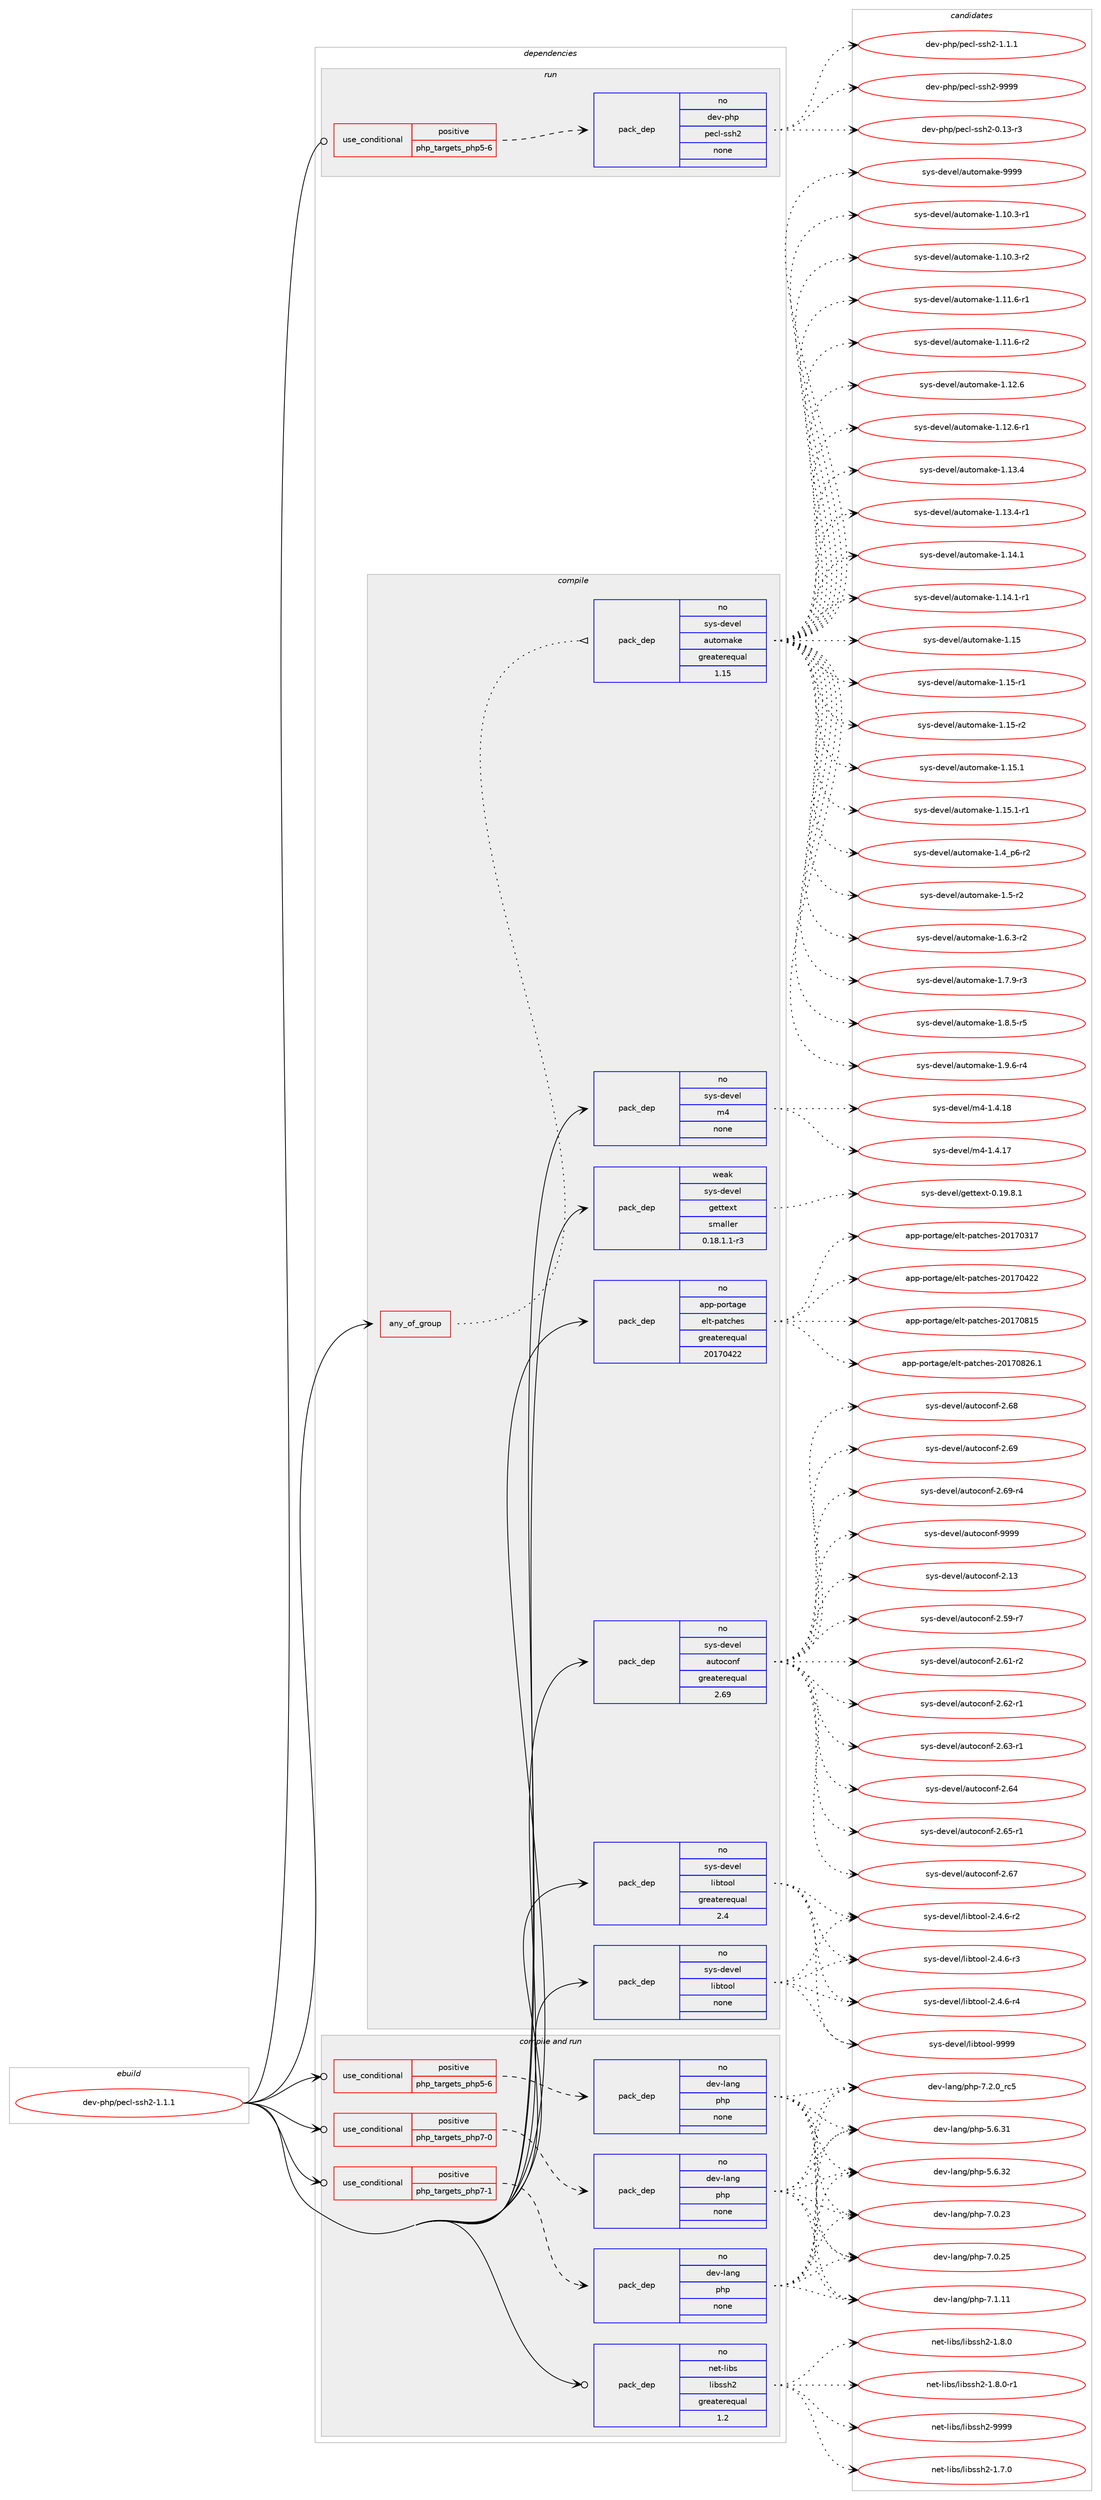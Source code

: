 digraph prolog {

# *************
# Graph options
# *************

newrank=true;
concentrate=true;
compound=true;
graph [rankdir=LR,fontname=Helvetica,fontsize=10,ranksep=1.5];#, ranksep=2.5, nodesep=0.2];
edge  [arrowhead=vee];
node  [fontname=Helvetica,fontsize=10];

# **********
# The ebuild
# **********

subgraph cluster_leftcol {
color=gray;
rank=same;
label=<<i>ebuild</i>>;
id [label="dev-php/pecl-ssh2-1.1.1", color=red, width=4, href="../dev-php/pecl-ssh2-1.1.1.svg"];
}

# ****************
# The dependencies
# ****************

subgraph cluster_midcol {
color=gray;
label=<<i>dependencies</i>>;
subgraph cluster_compile {
fillcolor="#eeeeee";
style=filled;
label=<<i>compile</i>>;
subgraph any3741 {
dependency143669 [label=<<TABLE BORDER="0" CELLBORDER="1" CELLSPACING="0" CELLPADDING="4"><TR><TD CELLPADDING="10">any_of_group</TD></TR></TABLE>>, shape=none, color=red];subgraph pack111215 {
dependency143670 [label=<<TABLE BORDER="0" CELLBORDER="1" CELLSPACING="0" CELLPADDING="4" WIDTH="220"><TR><TD ROWSPAN="6" CELLPADDING="30">pack_dep</TD></TR><TR><TD WIDTH="110">no</TD></TR><TR><TD>sys-devel</TD></TR><TR><TD>automake</TD></TR><TR><TD>greaterequal</TD></TR><TR><TD>1.15</TD></TR></TABLE>>, shape=none, color=blue];
}
dependency143669:e -> dependency143670:w [weight=20,style="dotted",arrowhead="oinv"];
}
id:e -> dependency143669:w [weight=20,style="solid",arrowhead="vee"];
subgraph pack111216 {
dependency143671 [label=<<TABLE BORDER="0" CELLBORDER="1" CELLSPACING="0" CELLPADDING="4" WIDTH="220"><TR><TD ROWSPAN="6" CELLPADDING="30">pack_dep</TD></TR><TR><TD WIDTH="110">no</TD></TR><TR><TD>app-portage</TD></TR><TR><TD>elt-patches</TD></TR><TR><TD>greaterequal</TD></TR><TR><TD>20170422</TD></TR></TABLE>>, shape=none, color=blue];
}
id:e -> dependency143671:w [weight=20,style="solid",arrowhead="vee"];
subgraph pack111217 {
dependency143672 [label=<<TABLE BORDER="0" CELLBORDER="1" CELLSPACING="0" CELLPADDING="4" WIDTH="220"><TR><TD ROWSPAN="6" CELLPADDING="30">pack_dep</TD></TR><TR><TD WIDTH="110">no</TD></TR><TR><TD>sys-devel</TD></TR><TR><TD>autoconf</TD></TR><TR><TD>greaterequal</TD></TR><TR><TD>2.69</TD></TR></TABLE>>, shape=none, color=blue];
}
id:e -> dependency143672:w [weight=20,style="solid",arrowhead="vee"];
subgraph pack111218 {
dependency143673 [label=<<TABLE BORDER="0" CELLBORDER="1" CELLSPACING="0" CELLPADDING="4" WIDTH="220"><TR><TD ROWSPAN="6" CELLPADDING="30">pack_dep</TD></TR><TR><TD WIDTH="110">no</TD></TR><TR><TD>sys-devel</TD></TR><TR><TD>libtool</TD></TR><TR><TD>greaterequal</TD></TR><TR><TD>2.4</TD></TR></TABLE>>, shape=none, color=blue];
}
id:e -> dependency143673:w [weight=20,style="solid",arrowhead="vee"];
subgraph pack111219 {
dependency143674 [label=<<TABLE BORDER="0" CELLBORDER="1" CELLSPACING="0" CELLPADDING="4" WIDTH="220"><TR><TD ROWSPAN="6" CELLPADDING="30">pack_dep</TD></TR><TR><TD WIDTH="110">no</TD></TR><TR><TD>sys-devel</TD></TR><TR><TD>libtool</TD></TR><TR><TD>none</TD></TR><TR><TD></TD></TR></TABLE>>, shape=none, color=blue];
}
id:e -> dependency143674:w [weight=20,style="solid",arrowhead="vee"];
subgraph pack111220 {
dependency143675 [label=<<TABLE BORDER="0" CELLBORDER="1" CELLSPACING="0" CELLPADDING="4" WIDTH="220"><TR><TD ROWSPAN="6" CELLPADDING="30">pack_dep</TD></TR><TR><TD WIDTH="110">no</TD></TR><TR><TD>sys-devel</TD></TR><TR><TD>m4</TD></TR><TR><TD>none</TD></TR><TR><TD></TD></TR></TABLE>>, shape=none, color=blue];
}
id:e -> dependency143675:w [weight=20,style="solid",arrowhead="vee"];
subgraph pack111221 {
dependency143676 [label=<<TABLE BORDER="0" CELLBORDER="1" CELLSPACING="0" CELLPADDING="4" WIDTH="220"><TR><TD ROWSPAN="6" CELLPADDING="30">pack_dep</TD></TR><TR><TD WIDTH="110">weak</TD></TR><TR><TD>sys-devel</TD></TR><TR><TD>gettext</TD></TR><TR><TD>smaller</TD></TR><TR><TD>0.18.1.1-r3</TD></TR></TABLE>>, shape=none, color=blue];
}
id:e -> dependency143676:w [weight=20,style="solid",arrowhead="vee"];
}
subgraph cluster_compileandrun {
fillcolor="#eeeeee";
style=filled;
label=<<i>compile and run</i>>;
subgraph cond28675 {
dependency143677 [label=<<TABLE BORDER="0" CELLBORDER="1" CELLSPACING="0" CELLPADDING="4"><TR><TD ROWSPAN="3" CELLPADDING="10">use_conditional</TD></TR><TR><TD>positive</TD></TR><TR><TD>php_targets_php5-6</TD></TR></TABLE>>, shape=none, color=red];
subgraph pack111222 {
dependency143678 [label=<<TABLE BORDER="0" CELLBORDER="1" CELLSPACING="0" CELLPADDING="4" WIDTH="220"><TR><TD ROWSPAN="6" CELLPADDING="30">pack_dep</TD></TR><TR><TD WIDTH="110">no</TD></TR><TR><TD>dev-lang</TD></TR><TR><TD>php</TD></TR><TR><TD>none</TD></TR><TR><TD></TD></TR></TABLE>>, shape=none, color=blue];
}
dependency143677:e -> dependency143678:w [weight=20,style="dashed",arrowhead="vee"];
}
id:e -> dependency143677:w [weight=20,style="solid",arrowhead="odotvee"];
subgraph cond28676 {
dependency143679 [label=<<TABLE BORDER="0" CELLBORDER="1" CELLSPACING="0" CELLPADDING="4"><TR><TD ROWSPAN="3" CELLPADDING="10">use_conditional</TD></TR><TR><TD>positive</TD></TR><TR><TD>php_targets_php7-0</TD></TR></TABLE>>, shape=none, color=red];
subgraph pack111223 {
dependency143680 [label=<<TABLE BORDER="0" CELLBORDER="1" CELLSPACING="0" CELLPADDING="4" WIDTH="220"><TR><TD ROWSPAN="6" CELLPADDING="30">pack_dep</TD></TR><TR><TD WIDTH="110">no</TD></TR><TR><TD>dev-lang</TD></TR><TR><TD>php</TD></TR><TR><TD>none</TD></TR><TR><TD></TD></TR></TABLE>>, shape=none, color=blue];
}
dependency143679:e -> dependency143680:w [weight=20,style="dashed",arrowhead="vee"];
}
id:e -> dependency143679:w [weight=20,style="solid",arrowhead="odotvee"];
subgraph cond28677 {
dependency143681 [label=<<TABLE BORDER="0" CELLBORDER="1" CELLSPACING="0" CELLPADDING="4"><TR><TD ROWSPAN="3" CELLPADDING="10">use_conditional</TD></TR><TR><TD>positive</TD></TR><TR><TD>php_targets_php7-1</TD></TR></TABLE>>, shape=none, color=red];
subgraph pack111224 {
dependency143682 [label=<<TABLE BORDER="0" CELLBORDER="1" CELLSPACING="0" CELLPADDING="4" WIDTH="220"><TR><TD ROWSPAN="6" CELLPADDING="30">pack_dep</TD></TR><TR><TD WIDTH="110">no</TD></TR><TR><TD>dev-lang</TD></TR><TR><TD>php</TD></TR><TR><TD>none</TD></TR><TR><TD></TD></TR></TABLE>>, shape=none, color=blue];
}
dependency143681:e -> dependency143682:w [weight=20,style="dashed",arrowhead="vee"];
}
id:e -> dependency143681:w [weight=20,style="solid",arrowhead="odotvee"];
subgraph pack111225 {
dependency143683 [label=<<TABLE BORDER="0" CELLBORDER="1" CELLSPACING="0" CELLPADDING="4" WIDTH="220"><TR><TD ROWSPAN="6" CELLPADDING="30">pack_dep</TD></TR><TR><TD WIDTH="110">no</TD></TR><TR><TD>net-libs</TD></TR><TR><TD>libssh2</TD></TR><TR><TD>greaterequal</TD></TR><TR><TD>1.2</TD></TR></TABLE>>, shape=none, color=blue];
}
id:e -> dependency143683:w [weight=20,style="solid",arrowhead="odotvee"];
}
subgraph cluster_run {
fillcolor="#eeeeee";
style=filled;
label=<<i>run</i>>;
subgraph cond28678 {
dependency143684 [label=<<TABLE BORDER="0" CELLBORDER="1" CELLSPACING="0" CELLPADDING="4"><TR><TD ROWSPAN="3" CELLPADDING="10">use_conditional</TD></TR><TR><TD>positive</TD></TR><TR><TD>php_targets_php5-6</TD></TR></TABLE>>, shape=none, color=red];
subgraph pack111226 {
dependency143685 [label=<<TABLE BORDER="0" CELLBORDER="1" CELLSPACING="0" CELLPADDING="4" WIDTH="220"><TR><TD ROWSPAN="6" CELLPADDING="30">pack_dep</TD></TR><TR><TD WIDTH="110">no</TD></TR><TR><TD>dev-php</TD></TR><TR><TD>pecl-ssh2</TD></TR><TR><TD>none</TD></TR><TR><TD></TD></TR></TABLE>>, shape=none, color=blue];
}
dependency143684:e -> dependency143685:w [weight=20,style="dashed",arrowhead="vee"];
}
id:e -> dependency143684:w [weight=20,style="solid",arrowhead="odot"];
}
}

# **************
# The candidates
# **************

subgraph cluster_choices {
rank=same;
color=gray;
label=<<i>candidates</i>>;

subgraph choice111215 {
color=black;
nodesep=1;
choice11512111545100101118101108479711711611110997107101454946494846514511449 [label="sys-devel/automake-1.10.3-r1", color=red, width=4,href="../sys-devel/automake-1.10.3-r1.svg"];
choice11512111545100101118101108479711711611110997107101454946494846514511450 [label="sys-devel/automake-1.10.3-r2", color=red, width=4,href="../sys-devel/automake-1.10.3-r2.svg"];
choice11512111545100101118101108479711711611110997107101454946494946544511449 [label="sys-devel/automake-1.11.6-r1", color=red, width=4,href="../sys-devel/automake-1.11.6-r1.svg"];
choice11512111545100101118101108479711711611110997107101454946494946544511450 [label="sys-devel/automake-1.11.6-r2", color=red, width=4,href="../sys-devel/automake-1.11.6-r2.svg"];
choice1151211154510010111810110847971171161111099710710145494649504654 [label="sys-devel/automake-1.12.6", color=red, width=4,href="../sys-devel/automake-1.12.6.svg"];
choice11512111545100101118101108479711711611110997107101454946495046544511449 [label="sys-devel/automake-1.12.6-r1", color=red, width=4,href="../sys-devel/automake-1.12.6-r1.svg"];
choice1151211154510010111810110847971171161111099710710145494649514652 [label="sys-devel/automake-1.13.4", color=red, width=4,href="../sys-devel/automake-1.13.4.svg"];
choice11512111545100101118101108479711711611110997107101454946495146524511449 [label="sys-devel/automake-1.13.4-r1", color=red, width=4,href="../sys-devel/automake-1.13.4-r1.svg"];
choice1151211154510010111810110847971171161111099710710145494649524649 [label="sys-devel/automake-1.14.1", color=red, width=4,href="../sys-devel/automake-1.14.1.svg"];
choice11512111545100101118101108479711711611110997107101454946495246494511449 [label="sys-devel/automake-1.14.1-r1", color=red, width=4,href="../sys-devel/automake-1.14.1-r1.svg"];
choice115121115451001011181011084797117116111109971071014549464953 [label="sys-devel/automake-1.15", color=red, width=4,href="../sys-devel/automake-1.15.svg"];
choice1151211154510010111810110847971171161111099710710145494649534511449 [label="sys-devel/automake-1.15-r1", color=red, width=4,href="../sys-devel/automake-1.15-r1.svg"];
choice1151211154510010111810110847971171161111099710710145494649534511450 [label="sys-devel/automake-1.15-r2", color=red, width=4,href="../sys-devel/automake-1.15-r2.svg"];
choice1151211154510010111810110847971171161111099710710145494649534649 [label="sys-devel/automake-1.15.1", color=red, width=4,href="../sys-devel/automake-1.15.1.svg"];
choice11512111545100101118101108479711711611110997107101454946495346494511449 [label="sys-devel/automake-1.15.1-r1", color=red, width=4,href="../sys-devel/automake-1.15.1-r1.svg"];
choice115121115451001011181011084797117116111109971071014549465295112544511450 [label="sys-devel/automake-1.4_p6-r2", color=red, width=4,href="../sys-devel/automake-1.4_p6-r2.svg"];
choice11512111545100101118101108479711711611110997107101454946534511450 [label="sys-devel/automake-1.5-r2", color=red, width=4,href="../sys-devel/automake-1.5-r2.svg"];
choice115121115451001011181011084797117116111109971071014549465446514511450 [label="sys-devel/automake-1.6.3-r2", color=red, width=4,href="../sys-devel/automake-1.6.3-r2.svg"];
choice115121115451001011181011084797117116111109971071014549465546574511451 [label="sys-devel/automake-1.7.9-r3", color=red, width=4,href="../sys-devel/automake-1.7.9-r3.svg"];
choice115121115451001011181011084797117116111109971071014549465646534511453 [label="sys-devel/automake-1.8.5-r5", color=red, width=4,href="../sys-devel/automake-1.8.5-r5.svg"];
choice115121115451001011181011084797117116111109971071014549465746544511452 [label="sys-devel/automake-1.9.6-r4", color=red, width=4,href="../sys-devel/automake-1.9.6-r4.svg"];
choice115121115451001011181011084797117116111109971071014557575757 [label="sys-devel/automake-9999", color=red, width=4,href="../sys-devel/automake-9999.svg"];
dependency143670:e -> choice11512111545100101118101108479711711611110997107101454946494846514511449:w [style=dotted,weight="100"];
dependency143670:e -> choice11512111545100101118101108479711711611110997107101454946494846514511450:w [style=dotted,weight="100"];
dependency143670:e -> choice11512111545100101118101108479711711611110997107101454946494946544511449:w [style=dotted,weight="100"];
dependency143670:e -> choice11512111545100101118101108479711711611110997107101454946494946544511450:w [style=dotted,weight="100"];
dependency143670:e -> choice1151211154510010111810110847971171161111099710710145494649504654:w [style=dotted,weight="100"];
dependency143670:e -> choice11512111545100101118101108479711711611110997107101454946495046544511449:w [style=dotted,weight="100"];
dependency143670:e -> choice1151211154510010111810110847971171161111099710710145494649514652:w [style=dotted,weight="100"];
dependency143670:e -> choice11512111545100101118101108479711711611110997107101454946495146524511449:w [style=dotted,weight="100"];
dependency143670:e -> choice1151211154510010111810110847971171161111099710710145494649524649:w [style=dotted,weight="100"];
dependency143670:e -> choice11512111545100101118101108479711711611110997107101454946495246494511449:w [style=dotted,weight="100"];
dependency143670:e -> choice115121115451001011181011084797117116111109971071014549464953:w [style=dotted,weight="100"];
dependency143670:e -> choice1151211154510010111810110847971171161111099710710145494649534511449:w [style=dotted,weight="100"];
dependency143670:e -> choice1151211154510010111810110847971171161111099710710145494649534511450:w [style=dotted,weight="100"];
dependency143670:e -> choice1151211154510010111810110847971171161111099710710145494649534649:w [style=dotted,weight="100"];
dependency143670:e -> choice11512111545100101118101108479711711611110997107101454946495346494511449:w [style=dotted,weight="100"];
dependency143670:e -> choice115121115451001011181011084797117116111109971071014549465295112544511450:w [style=dotted,weight="100"];
dependency143670:e -> choice11512111545100101118101108479711711611110997107101454946534511450:w [style=dotted,weight="100"];
dependency143670:e -> choice115121115451001011181011084797117116111109971071014549465446514511450:w [style=dotted,weight="100"];
dependency143670:e -> choice115121115451001011181011084797117116111109971071014549465546574511451:w [style=dotted,weight="100"];
dependency143670:e -> choice115121115451001011181011084797117116111109971071014549465646534511453:w [style=dotted,weight="100"];
dependency143670:e -> choice115121115451001011181011084797117116111109971071014549465746544511452:w [style=dotted,weight="100"];
dependency143670:e -> choice115121115451001011181011084797117116111109971071014557575757:w [style=dotted,weight="100"];
}
subgraph choice111216 {
color=black;
nodesep=1;
choice97112112451121111141169710310147101108116451129711699104101115455048495548514955 [label="app-portage/elt-patches-20170317", color=red, width=4,href="../app-portage/elt-patches-20170317.svg"];
choice97112112451121111141169710310147101108116451129711699104101115455048495548525050 [label="app-portage/elt-patches-20170422", color=red, width=4,href="../app-portage/elt-patches-20170422.svg"];
choice97112112451121111141169710310147101108116451129711699104101115455048495548564953 [label="app-portage/elt-patches-20170815", color=red, width=4,href="../app-portage/elt-patches-20170815.svg"];
choice971121124511211111411697103101471011081164511297116991041011154550484955485650544649 [label="app-portage/elt-patches-20170826.1", color=red, width=4,href="../app-portage/elt-patches-20170826.1.svg"];
dependency143671:e -> choice97112112451121111141169710310147101108116451129711699104101115455048495548514955:w [style=dotted,weight="100"];
dependency143671:e -> choice97112112451121111141169710310147101108116451129711699104101115455048495548525050:w [style=dotted,weight="100"];
dependency143671:e -> choice97112112451121111141169710310147101108116451129711699104101115455048495548564953:w [style=dotted,weight="100"];
dependency143671:e -> choice971121124511211111411697103101471011081164511297116991041011154550484955485650544649:w [style=dotted,weight="100"];
}
subgraph choice111217 {
color=black;
nodesep=1;
choice115121115451001011181011084797117116111991111101024550464951 [label="sys-devel/autoconf-2.13", color=red, width=4,href="../sys-devel/autoconf-2.13.svg"];
choice1151211154510010111810110847971171161119911111010245504653574511455 [label="sys-devel/autoconf-2.59-r7", color=red, width=4,href="../sys-devel/autoconf-2.59-r7.svg"];
choice1151211154510010111810110847971171161119911111010245504654494511450 [label="sys-devel/autoconf-2.61-r2", color=red, width=4,href="../sys-devel/autoconf-2.61-r2.svg"];
choice1151211154510010111810110847971171161119911111010245504654504511449 [label="sys-devel/autoconf-2.62-r1", color=red, width=4,href="../sys-devel/autoconf-2.62-r1.svg"];
choice1151211154510010111810110847971171161119911111010245504654514511449 [label="sys-devel/autoconf-2.63-r1", color=red, width=4,href="../sys-devel/autoconf-2.63-r1.svg"];
choice115121115451001011181011084797117116111991111101024550465452 [label="sys-devel/autoconf-2.64", color=red, width=4,href="../sys-devel/autoconf-2.64.svg"];
choice1151211154510010111810110847971171161119911111010245504654534511449 [label="sys-devel/autoconf-2.65-r1", color=red, width=4,href="../sys-devel/autoconf-2.65-r1.svg"];
choice115121115451001011181011084797117116111991111101024550465455 [label="sys-devel/autoconf-2.67", color=red, width=4,href="../sys-devel/autoconf-2.67.svg"];
choice115121115451001011181011084797117116111991111101024550465456 [label="sys-devel/autoconf-2.68", color=red, width=4,href="../sys-devel/autoconf-2.68.svg"];
choice115121115451001011181011084797117116111991111101024550465457 [label="sys-devel/autoconf-2.69", color=red, width=4,href="../sys-devel/autoconf-2.69.svg"];
choice1151211154510010111810110847971171161119911111010245504654574511452 [label="sys-devel/autoconf-2.69-r4", color=red, width=4,href="../sys-devel/autoconf-2.69-r4.svg"];
choice115121115451001011181011084797117116111991111101024557575757 [label="sys-devel/autoconf-9999", color=red, width=4,href="../sys-devel/autoconf-9999.svg"];
dependency143672:e -> choice115121115451001011181011084797117116111991111101024550464951:w [style=dotted,weight="100"];
dependency143672:e -> choice1151211154510010111810110847971171161119911111010245504653574511455:w [style=dotted,weight="100"];
dependency143672:e -> choice1151211154510010111810110847971171161119911111010245504654494511450:w [style=dotted,weight="100"];
dependency143672:e -> choice1151211154510010111810110847971171161119911111010245504654504511449:w [style=dotted,weight="100"];
dependency143672:e -> choice1151211154510010111810110847971171161119911111010245504654514511449:w [style=dotted,weight="100"];
dependency143672:e -> choice115121115451001011181011084797117116111991111101024550465452:w [style=dotted,weight="100"];
dependency143672:e -> choice1151211154510010111810110847971171161119911111010245504654534511449:w [style=dotted,weight="100"];
dependency143672:e -> choice115121115451001011181011084797117116111991111101024550465455:w [style=dotted,weight="100"];
dependency143672:e -> choice115121115451001011181011084797117116111991111101024550465456:w [style=dotted,weight="100"];
dependency143672:e -> choice115121115451001011181011084797117116111991111101024550465457:w [style=dotted,weight="100"];
dependency143672:e -> choice1151211154510010111810110847971171161119911111010245504654574511452:w [style=dotted,weight="100"];
dependency143672:e -> choice115121115451001011181011084797117116111991111101024557575757:w [style=dotted,weight="100"];
}
subgraph choice111218 {
color=black;
nodesep=1;
choice1151211154510010111810110847108105981161111111084550465246544511450 [label="sys-devel/libtool-2.4.6-r2", color=red, width=4,href="../sys-devel/libtool-2.4.6-r2.svg"];
choice1151211154510010111810110847108105981161111111084550465246544511451 [label="sys-devel/libtool-2.4.6-r3", color=red, width=4,href="../sys-devel/libtool-2.4.6-r3.svg"];
choice1151211154510010111810110847108105981161111111084550465246544511452 [label="sys-devel/libtool-2.4.6-r4", color=red, width=4,href="../sys-devel/libtool-2.4.6-r4.svg"];
choice1151211154510010111810110847108105981161111111084557575757 [label="sys-devel/libtool-9999", color=red, width=4,href="../sys-devel/libtool-9999.svg"];
dependency143673:e -> choice1151211154510010111810110847108105981161111111084550465246544511450:w [style=dotted,weight="100"];
dependency143673:e -> choice1151211154510010111810110847108105981161111111084550465246544511451:w [style=dotted,weight="100"];
dependency143673:e -> choice1151211154510010111810110847108105981161111111084550465246544511452:w [style=dotted,weight="100"];
dependency143673:e -> choice1151211154510010111810110847108105981161111111084557575757:w [style=dotted,weight="100"];
}
subgraph choice111219 {
color=black;
nodesep=1;
choice1151211154510010111810110847108105981161111111084550465246544511450 [label="sys-devel/libtool-2.4.6-r2", color=red, width=4,href="../sys-devel/libtool-2.4.6-r2.svg"];
choice1151211154510010111810110847108105981161111111084550465246544511451 [label="sys-devel/libtool-2.4.6-r3", color=red, width=4,href="../sys-devel/libtool-2.4.6-r3.svg"];
choice1151211154510010111810110847108105981161111111084550465246544511452 [label="sys-devel/libtool-2.4.6-r4", color=red, width=4,href="../sys-devel/libtool-2.4.6-r4.svg"];
choice1151211154510010111810110847108105981161111111084557575757 [label="sys-devel/libtool-9999", color=red, width=4,href="../sys-devel/libtool-9999.svg"];
dependency143674:e -> choice1151211154510010111810110847108105981161111111084550465246544511450:w [style=dotted,weight="100"];
dependency143674:e -> choice1151211154510010111810110847108105981161111111084550465246544511451:w [style=dotted,weight="100"];
dependency143674:e -> choice1151211154510010111810110847108105981161111111084550465246544511452:w [style=dotted,weight="100"];
dependency143674:e -> choice1151211154510010111810110847108105981161111111084557575757:w [style=dotted,weight="100"];
}
subgraph choice111220 {
color=black;
nodesep=1;
choice11512111545100101118101108471095245494652464955 [label="sys-devel/m4-1.4.17", color=red, width=4,href="../sys-devel/m4-1.4.17.svg"];
choice11512111545100101118101108471095245494652464956 [label="sys-devel/m4-1.4.18", color=red, width=4,href="../sys-devel/m4-1.4.18.svg"];
dependency143675:e -> choice11512111545100101118101108471095245494652464955:w [style=dotted,weight="100"];
dependency143675:e -> choice11512111545100101118101108471095245494652464956:w [style=dotted,weight="100"];
}
subgraph choice111221 {
color=black;
nodesep=1;
choice1151211154510010111810110847103101116116101120116454846495746564649 [label="sys-devel/gettext-0.19.8.1", color=red, width=4,href="../sys-devel/gettext-0.19.8.1.svg"];
dependency143676:e -> choice1151211154510010111810110847103101116116101120116454846495746564649:w [style=dotted,weight="100"];
}
subgraph choice111222 {
color=black;
nodesep=1;
choice10010111845108971101034711210411245534654465149 [label="dev-lang/php-5.6.31", color=red, width=4,href="../dev-lang/php-5.6.31.svg"];
choice10010111845108971101034711210411245534654465150 [label="dev-lang/php-5.6.32", color=red, width=4,href="../dev-lang/php-5.6.32.svg"];
choice10010111845108971101034711210411245554648465051 [label="dev-lang/php-7.0.23", color=red, width=4,href="../dev-lang/php-7.0.23.svg"];
choice10010111845108971101034711210411245554648465053 [label="dev-lang/php-7.0.25", color=red, width=4,href="../dev-lang/php-7.0.25.svg"];
choice10010111845108971101034711210411245554649464949 [label="dev-lang/php-7.1.11", color=red, width=4,href="../dev-lang/php-7.1.11.svg"];
choice100101118451089711010347112104112455546504648951149953 [label="dev-lang/php-7.2.0_rc5", color=red, width=4,href="../dev-lang/php-7.2.0_rc5.svg"];
dependency143678:e -> choice10010111845108971101034711210411245534654465149:w [style=dotted,weight="100"];
dependency143678:e -> choice10010111845108971101034711210411245534654465150:w [style=dotted,weight="100"];
dependency143678:e -> choice10010111845108971101034711210411245554648465051:w [style=dotted,weight="100"];
dependency143678:e -> choice10010111845108971101034711210411245554648465053:w [style=dotted,weight="100"];
dependency143678:e -> choice10010111845108971101034711210411245554649464949:w [style=dotted,weight="100"];
dependency143678:e -> choice100101118451089711010347112104112455546504648951149953:w [style=dotted,weight="100"];
}
subgraph choice111223 {
color=black;
nodesep=1;
choice10010111845108971101034711210411245534654465149 [label="dev-lang/php-5.6.31", color=red, width=4,href="../dev-lang/php-5.6.31.svg"];
choice10010111845108971101034711210411245534654465150 [label="dev-lang/php-5.6.32", color=red, width=4,href="../dev-lang/php-5.6.32.svg"];
choice10010111845108971101034711210411245554648465051 [label="dev-lang/php-7.0.23", color=red, width=4,href="../dev-lang/php-7.0.23.svg"];
choice10010111845108971101034711210411245554648465053 [label="dev-lang/php-7.0.25", color=red, width=4,href="../dev-lang/php-7.0.25.svg"];
choice10010111845108971101034711210411245554649464949 [label="dev-lang/php-7.1.11", color=red, width=4,href="../dev-lang/php-7.1.11.svg"];
choice100101118451089711010347112104112455546504648951149953 [label="dev-lang/php-7.2.0_rc5", color=red, width=4,href="../dev-lang/php-7.2.0_rc5.svg"];
dependency143680:e -> choice10010111845108971101034711210411245534654465149:w [style=dotted,weight="100"];
dependency143680:e -> choice10010111845108971101034711210411245534654465150:w [style=dotted,weight="100"];
dependency143680:e -> choice10010111845108971101034711210411245554648465051:w [style=dotted,weight="100"];
dependency143680:e -> choice10010111845108971101034711210411245554648465053:w [style=dotted,weight="100"];
dependency143680:e -> choice10010111845108971101034711210411245554649464949:w [style=dotted,weight="100"];
dependency143680:e -> choice100101118451089711010347112104112455546504648951149953:w [style=dotted,weight="100"];
}
subgraph choice111224 {
color=black;
nodesep=1;
choice10010111845108971101034711210411245534654465149 [label="dev-lang/php-5.6.31", color=red, width=4,href="../dev-lang/php-5.6.31.svg"];
choice10010111845108971101034711210411245534654465150 [label="dev-lang/php-5.6.32", color=red, width=4,href="../dev-lang/php-5.6.32.svg"];
choice10010111845108971101034711210411245554648465051 [label="dev-lang/php-7.0.23", color=red, width=4,href="../dev-lang/php-7.0.23.svg"];
choice10010111845108971101034711210411245554648465053 [label="dev-lang/php-7.0.25", color=red, width=4,href="../dev-lang/php-7.0.25.svg"];
choice10010111845108971101034711210411245554649464949 [label="dev-lang/php-7.1.11", color=red, width=4,href="../dev-lang/php-7.1.11.svg"];
choice100101118451089711010347112104112455546504648951149953 [label="dev-lang/php-7.2.0_rc5", color=red, width=4,href="../dev-lang/php-7.2.0_rc5.svg"];
dependency143682:e -> choice10010111845108971101034711210411245534654465149:w [style=dotted,weight="100"];
dependency143682:e -> choice10010111845108971101034711210411245534654465150:w [style=dotted,weight="100"];
dependency143682:e -> choice10010111845108971101034711210411245554648465051:w [style=dotted,weight="100"];
dependency143682:e -> choice10010111845108971101034711210411245554648465053:w [style=dotted,weight="100"];
dependency143682:e -> choice10010111845108971101034711210411245554649464949:w [style=dotted,weight="100"];
dependency143682:e -> choice100101118451089711010347112104112455546504648951149953:w [style=dotted,weight="100"];
}
subgraph choice111225 {
color=black;
nodesep=1;
choice1101011164510810598115471081059811511510450454946554648 [label="net-libs/libssh2-1.7.0", color=red, width=4,href="../net-libs/libssh2-1.7.0.svg"];
choice1101011164510810598115471081059811511510450454946564648 [label="net-libs/libssh2-1.8.0", color=red, width=4,href="../net-libs/libssh2-1.8.0.svg"];
choice11010111645108105981154710810598115115104504549465646484511449 [label="net-libs/libssh2-1.8.0-r1", color=red, width=4,href="../net-libs/libssh2-1.8.0-r1.svg"];
choice11010111645108105981154710810598115115104504557575757 [label="net-libs/libssh2-9999", color=red, width=4,href="../net-libs/libssh2-9999.svg"];
dependency143683:e -> choice1101011164510810598115471081059811511510450454946554648:w [style=dotted,weight="100"];
dependency143683:e -> choice1101011164510810598115471081059811511510450454946564648:w [style=dotted,weight="100"];
dependency143683:e -> choice11010111645108105981154710810598115115104504549465646484511449:w [style=dotted,weight="100"];
dependency143683:e -> choice11010111645108105981154710810598115115104504557575757:w [style=dotted,weight="100"];
}
subgraph choice111226 {
color=black;
nodesep=1;
choice100101118451121041124711210199108451151151045045484649514511451 [label="dev-php/pecl-ssh2-0.13-r3", color=red, width=4,href="../dev-php/pecl-ssh2-0.13-r3.svg"];
choice1001011184511210411247112101991084511511510450454946494649 [label="dev-php/pecl-ssh2-1.1.1", color=red, width=4,href="../dev-php/pecl-ssh2-1.1.1.svg"];
choice10010111845112104112471121019910845115115104504557575757 [label="dev-php/pecl-ssh2-9999", color=red, width=4,href="../dev-php/pecl-ssh2-9999.svg"];
dependency143685:e -> choice100101118451121041124711210199108451151151045045484649514511451:w [style=dotted,weight="100"];
dependency143685:e -> choice1001011184511210411247112101991084511511510450454946494649:w [style=dotted,weight="100"];
dependency143685:e -> choice10010111845112104112471121019910845115115104504557575757:w [style=dotted,weight="100"];
}
}

}
